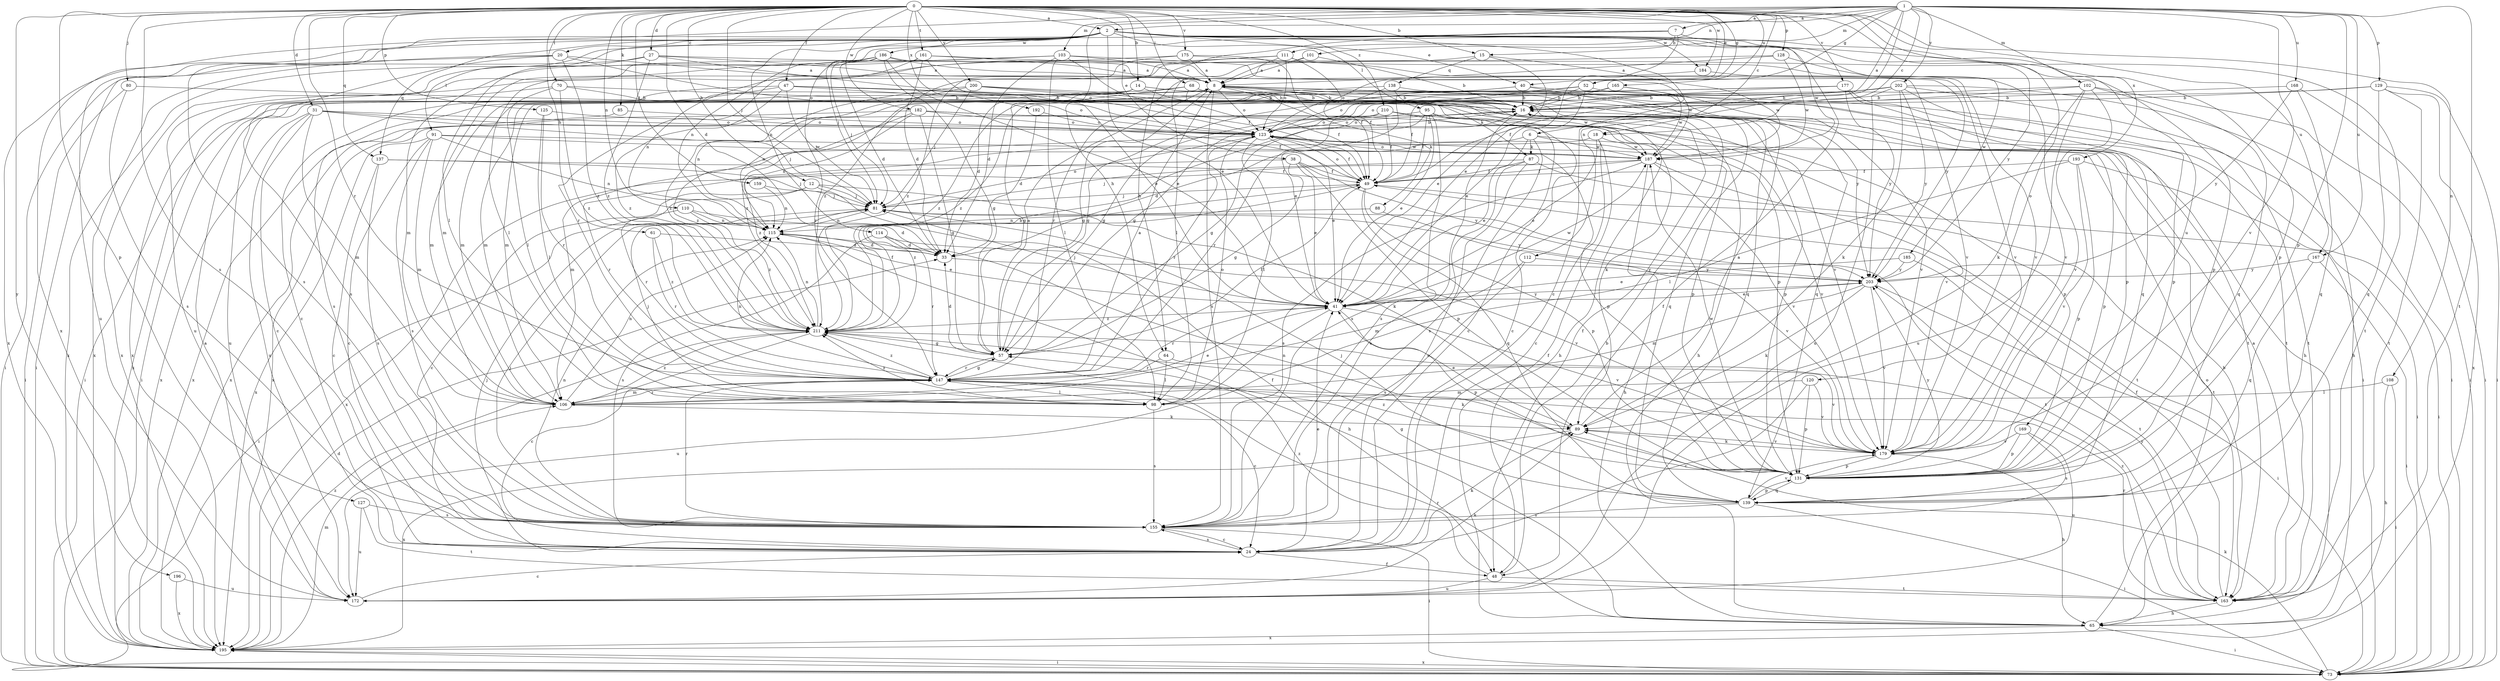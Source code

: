 strict digraph  {
0;
1;
2;
6;
7;
8;
12;
14;
15;
16;
18;
20;
24;
27;
31;
33;
38;
40;
41;
47;
48;
49;
52;
57;
61;
64;
65;
68;
70;
73;
80;
81;
85;
87;
88;
89;
91;
95;
98;
101;
102;
103;
106;
108;
110;
111;
112;
114;
115;
120;
123;
125;
127;
128;
129;
131;
137;
138;
139;
147;
155;
159;
161;
163;
165;
167;
168;
169;
172;
175;
177;
179;
182;
184;
185;
186;
187;
192;
193;
195;
196;
200;
202;
203;
210;
211;
0 -> 2  [label=a];
0 -> 12  [label=b];
0 -> 14  [label=b];
0 -> 15  [label=b];
0 -> 18  [label=c];
0 -> 27  [label=d];
0 -> 31  [label=d];
0 -> 33  [label=d];
0 -> 38  [label=e];
0 -> 40  [label=e];
0 -> 47  [label=f];
0 -> 52  [label=g];
0 -> 61  [label=h];
0 -> 68  [label=i];
0 -> 70  [label=i];
0 -> 80  [label=j];
0 -> 81  [label=j];
0 -> 85  [label=k];
0 -> 108  [label=n];
0 -> 110  [label=n];
0 -> 120  [label=o];
0 -> 125  [label=p];
0 -> 127  [label=p];
0 -> 128  [label=p];
0 -> 137  [label=q];
0 -> 147  [label=r];
0 -> 155  [label=s];
0 -> 159  [label=t];
0 -> 161  [label=t];
0 -> 165  [label=u];
0 -> 167  [label=u];
0 -> 175  [label=v];
0 -> 177  [label=v];
0 -> 182  [label=w];
0 -> 184  [label=w];
0 -> 192  [label=x];
0 -> 193  [label=x];
0 -> 196  [label=y];
0 -> 200  [label=y];
0 -> 210  [label=z];
1 -> 2  [label=a];
1 -> 6  [label=a];
1 -> 7  [label=a];
1 -> 18  [label=c];
1 -> 52  [label=g];
1 -> 64  [label=h];
1 -> 101  [label=m];
1 -> 102  [label=m];
1 -> 103  [label=m];
1 -> 111  [label=n];
1 -> 112  [label=n];
1 -> 129  [label=p];
1 -> 131  [label=p];
1 -> 163  [label=t];
1 -> 167  [label=u];
1 -> 168  [label=u];
1 -> 179  [label=v];
1 -> 195  [label=x];
1 -> 202  [label=y];
2 -> 20  [label=c];
2 -> 24  [label=c];
2 -> 40  [label=e];
2 -> 41  [label=e];
2 -> 48  [label=f];
2 -> 91  [label=l];
2 -> 95  [label=l];
2 -> 98  [label=l];
2 -> 114  [label=n];
2 -> 131  [label=p];
2 -> 137  [label=q];
2 -> 155  [label=s];
2 -> 169  [label=u];
2 -> 172  [label=u];
2 -> 184  [label=w];
2 -> 185  [label=w];
2 -> 186  [label=w];
2 -> 195  [label=x];
2 -> 203  [label=y];
6 -> 33  [label=d];
6 -> 41  [label=e];
6 -> 87  [label=k];
6 -> 131  [label=p];
6 -> 155  [label=s];
6 -> 187  [label=w];
7 -> 15  [label=b];
7 -> 41  [label=e];
7 -> 64  [label=h];
7 -> 81  [label=j];
7 -> 115  [label=n];
7 -> 187  [label=w];
8 -> 16  [label=b];
8 -> 57  [label=g];
8 -> 65  [label=h];
8 -> 73  [label=i];
8 -> 87  [label=k];
8 -> 88  [label=k];
8 -> 123  [label=o];
8 -> 155  [label=s];
8 -> 172  [label=u];
8 -> 203  [label=y];
12 -> 24  [label=c];
12 -> 48  [label=f];
12 -> 81  [label=j];
12 -> 89  [label=k];
12 -> 147  [label=r];
14 -> 16  [label=b];
14 -> 33  [label=d];
14 -> 48  [label=f];
14 -> 65  [label=h];
14 -> 73  [label=i];
14 -> 155  [label=s];
15 -> 41  [label=e];
15 -> 138  [label=q];
15 -> 147  [label=r];
15 -> 187  [label=w];
16 -> 123  [label=o];
16 -> 131  [label=p];
16 -> 139  [label=q];
16 -> 155  [label=s];
16 -> 195  [label=x];
18 -> 24  [label=c];
18 -> 41  [label=e];
18 -> 48  [label=f];
18 -> 187  [label=w];
18 -> 211  [label=z];
20 -> 8  [label=a];
20 -> 73  [label=i];
20 -> 123  [label=o];
20 -> 155  [label=s];
20 -> 195  [label=x];
20 -> 211  [label=z];
24 -> 41  [label=e];
24 -> 48  [label=f];
24 -> 81  [label=j];
24 -> 89  [label=k];
24 -> 155  [label=s];
27 -> 8  [label=a];
27 -> 73  [label=i];
27 -> 106  [label=m];
27 -> 123  [label=o];
27 -> 163  [label=t];
27 -> 211  [label=z];
31 -> 24  [label=c];
31 -> 49  [label=f];
31 -> 81  [label=j];
31 -> 106  [label=m];
31 -> 123  [label=o];
31 -> 172  [label=u];
31 -> 195  [label=x];
33 -> 203  [label=y];
38 -> 41  [label=e];
38 -> 49  [label=f];
38 -> 57  [label=g];
38 -> 131  [label=p];
38 -> 147  [label=r];
38 -> 203  [label=y];
40 -> 16  [label=b];
40 -> 106  [label=m];
40 -> 139  [label=q];
40 -> 163  [label=t];
40 -> 211  [label=z];
41 -> 81  [label=j];
41 -> 131  [label=p];
41 -> 147  [label=r];
41 -> 172  [label=u];
41 -> 179  [label=v];
41 -> 187  [label=w];
41 -> 203  [label=y];
41 -> 211  [label=z];
47 -> 16  [label=b];
47 -> 24  [label=c];
47 -> 73  [label=i];
47 -> 81  [label=j];
47 -> 131  [label=p];
47 -> 179  [label=v];
47 -> 211  [label=z];
48 -> 16  [label=b];
48 -> 163  [label=t];
48 -> 172  [label=u];
48 -> 211  [label=z];
49 -> 81  [label=j];
49 -> 123  [label=o];
49 -> 131  [label=p];
49 -> 139  [label=q];
49 -> 163  [label=t];
49 -> 211  [label=z];
52 -> 16  [label=b];
52 -> 41  [label=e];
52 -> 49  [label=f];
52 -> 106  [label=m];
52 -> 163  [label=t];
57 -> 8  [label=a];
57 -> 33  [label=d];
57 -> 49  [label=f];
57 -> 147  [label=r];
61 -> 33  [label=d];
61 -> 147  [label=r];
61 -> 211  [label=z];
64 -> 98  [label=l];
64 -> 147  [label=r];
64 -> 179  [label=v];
65 -> 16  [label=b];
65 -> 73  [label=i];
65 -> 123  [label=o];
65 -> 147  [label=r];
65 -> 195  [label=x];
68 -> 16  [label=b];
68 -> 49  [label=f];
68 -> 57  [label=g];
68 -> 106  [label=m];
68 -> 139  [label=q];
70 -> 16  [label=b];
70 -> 98  [label=l];
70 -> 123  [label=o];
70 -> 195  [label=x];
70 -> 211  [label=z];
73 -> 89  [label=k];
73 -> 195  [label=x];
80 -> 16  [label=b];
80 -> 73  [label=i];
80 -> 155  [label=s];
81 -> 115  [label=n];
81 -> 123  [label=o];
81 -> 163  [label=t];
81 -> 203  [label=y];
85 -> 123  [label=o];
85 -> 195  [label=x];
87 -> 24  [label=c];
87 -> 49  [label=f];
87 -> 73  [label=i];
87 -> 81  [label=j];
87 -> 155  [label=s];
88 -> 115  [label=n];
88 -> 179  [label=v];
89 -> 8  [label=a];
89 -> 41  [label=e];
89 -> 179  [label=v];
89 -> 195  [label=x];
91 -> 24  [label=c];
91 -> 106  [label=m];
91 -> 115  [label=n];
91 -> 131  [label=p];
91 -> 155  [label=s];
91 -> 187  [label=w];
91 -> 195  [label=x];
95 -> 24  [label=c];
95 -> 41  [label=e];
95 -> 49  [label=f];
95 -> 57  [label=g];
95 -> 123  [label=o];
95 -> 155  [label=s];
95 -> 179  [label=v];
98 -> 81  [label=j];
98 -> 123  [label=o];
98 -> 155  [label=s];
98 -> 211  [label=z];
101 -> 8  [label=a];
101 -> 16  [label=b];
101 -> 98  [label=l];
102 -> 16  [label=b];
102 -> 49  [label=f];
102 -> 73  [label=i];
102 -> 89  [label=k];
102 -> 139  [label=q];
102 -> 172  [label=u];
102 -> 179  [label=v];
103 -> 8  [label=a];
103 -> 33  [label=d];
103 -> 49  [label=f];
103 -> 98  [label=l];
103 -> 106  [label=m];
103 -> 131  [label=p];
103 -> 172  [label=u];
106 -> 41  [label=e];
106 -> 89  [label=k];
106 -> 115  [label=n];
106 -> 147  [label=r];
106 -> 211  [label=z];
108 -> 65  [label=h];
108 -> 73  [label=i];
108 -> 98  [label=l];
110 -> 33  [label=d];
110 -> 73  [label=i];
110 -> 115  [label=n];
110 -> 211  [label=z];
111 -> 8  [label=a];
111 -> 49  [label=f];
111 -> 123  [label=o];
111 -> 179  [label=v];
111 -> 195  [label=x];
111 -> 211  [label=z];
112 -> 106  [label=m];
112 -> 155  [label=s];
112 -> 203  [label=y];
114 -> 33  [label=d];
114 -> 147  [label=r];
114 -> 155  [label=s];
114 -> 179  [label=v];
115 -> 33  [label=d];
115 -> 41  [label=e];
115 -> 65  [label=h];
120 -> 24  [label=c];
120 -> 106  [label=m];
120 -> 131  [label=p];
120 -> 179  [label=v];
123 -> 16  [label=b];
123 -> 41  [label=e];
123 -> 49  [label=f];
123 -> 98  [label=l];
123 -> 106  [label=m];
123 -> 147  [label=r];
123 -> 179  [label=v];
123 -> 187  [label=w];
125 -> 98  [label=l];
125 -> 123  [label=o];
125 -> 147  [label=r];
127 -> 155  [label=s];
127 -> 163  [label=t];
127 -> 172  [label=u];
128 -> 8  [label=a];
128 -> 179  [label=v];
128 -> 187  [label=w];
128 -> 211  [label=z];
129 -> 16  [label=b];
129 -> 73  [label=i];
129 -> 106  [label=m];
129 -> 139  [label=q];
129 -> 163  [label=t];
129 -> 195  [label=x];
131 -> 115  [label=n];
131 -> 139  [label=q];
131 -> 187  [label=w];
131 -> 203  [label=y];
131 -> 211  [label=z];
137 -> 24  [label=c];
137 -> 49  [label=f];
137 -> 81  [label=j];
137 -> 155  [label=s];
138 -> 16  [label=b];
138 -> 65  [label=h];
138 -> 115  [label=n];
138 -> 123  [label=o];
139 -> 57  [label=g];
139 -> 73  [label=i];
139 -> 81  [label=j];
139 -> 131  [label=p];
139 -> 155  [label=s];
139 -> 179  [label=v];
147 -> 8  [label=a];
147 -> 24  [label=c];
147 -> 57  [label=g];
147 -> 89  [label=k];
147 -> 98  [label=l];
147 -> 106  [label=m];
147 -> 115  [label=n];
147 -> 211  [label=z];
155 -> 24  [label=c];
155 -> 73  [label=i];
155 -> 81  [label=j];
155 -> 115  [label=n];
155 -> 147  [label=r];
159 -> 81  [label=j];
159 -> 115  [label=n];
161 -> 8  [label=a];
161 -> 33  [label=d];
161 -> 41  [label=e];
161 -> 115  [label=n];
161 -> 187  [label=w];
161 -> 195  [label=x];
163 -> 8  [label=a];
163 -> 49  [label=f];
163 -> 65  [label=h];
163 -> 147  [label=r];
163 -> 203  [label=y];
163 -> 211  [label=z];
165 -> 16  [label=b];
165 -> 41  [label=e];
165 -> 57  [label=g];
165 -> 179  [label=v];
165 -> 187  [label=w];
167 -> 73  [label=i];
167 -> 139  [label=q];
167 -> 203  [label=y];
168 -> 16  [label=b];
168 -> 73  [label=i];
168 -> 139  [label=q];
168 -> 203  [label=y];
169 -> 131  [label=p];
169 -> 155  [label=s];
169 -> 172  [label=u];
169 -> 179  [label=v];
172 -> 8  [label=a];
172 -> 24  [label=c];
172 -> 89  [label=k];
175 -> 8  [label=a];
175 -> 49  [label=f];
175 -> 98  [label=l];
175 -> 147  [label=r];
175 -> 203  [label=y];
177 -> 16  [label=b];
177 -> 57  [label=g];
177 -> 131  [label=p];
177 -> 139  [label=q];
177 -> 203  [label=y];
177 -> 211  [label=z];
179 -> 65  [label=h];
179 -> 89  [label=k];
179 -> 131  [label=p];
182 -> 57  [label=g];
182 -> 89  [label=k];
182 -> 115  [label=n];
182 -> 123  [label=o];
182 -> 131  [label=p];
182 -> 195  [label=x];
182 -> 211  [label=z];
184 -> 123  [label=o];
184 -> 179  [label=v];
185 -> 41  [label=e];
185 -> 163  [label=t];
185 -> 203  [label=y];
186 -> 8  [label=a];
186 -> 33  [label=d];
186 -> 41  [label=e];
186 -> 57  [label=g];
186 -> 81  [label=j];
186 -> 147  [label=r];
186 -> 179  [label=v];
186 -> 195  [label=x];
187 -> 49  [label=f];
187 -> 65  [label=h];
187 -> 123  [label=o];
187 -> 155  [label=s];
187 -> 163  [label=t];
187 -> 179  [label=v];
187 -> 195  [label=x];
192 -> 33  [label=d];
192 -> 123  [label=o];
193 -> 49  [label=f];
193 -> 73  [label=i];
193 -> 98  [label=l];
193 -> 131  [label=p];
193 -> 179  [label=v];
195 -> 33  [label=d];
195 -> 73  [label=i];
195 -> 106  [label=m];
195 -> 211  [label=z];
196 -> 172  [label=u];
196 -> 195  [label=x];
200 -> 16  [label=b];
200 -> 65  [label=h];
200 -> 81  [label=j];
200 -> 115  [label=n];
200 -> 187  [label=w];
200 -> 211  [label=z];
202 -> 16  [label=b];
202 -> 57  [label=g];
202 -> 73  [label=i];
202 -> 89  [label=k];
202 -> 123  [label=o];
202 -> 131  [label=p];
202 -> 163  [label=t];
202 -> 172  [label=u];
202 -> 203  [label=y];
202 -> 211  [label=z];
203 -> 41  [label=e];
203 -> 73  [label=i];
203 -> 89  [label=k];
203 -> 106  [label=m];
203 -> 179  [label=v];
210 -> 24  [label=c];
210 -> 49  [label=f];
210 -> 123  [label=o];
210 -> 131  [label=p];
210 -> 147  [label=r];
211 -> 16  [label=b];
211 -> 24  [label=c];
211 -> 49  [label=f];
211 -> 57  [label=g];
211 -> 115  [label=n];
}
